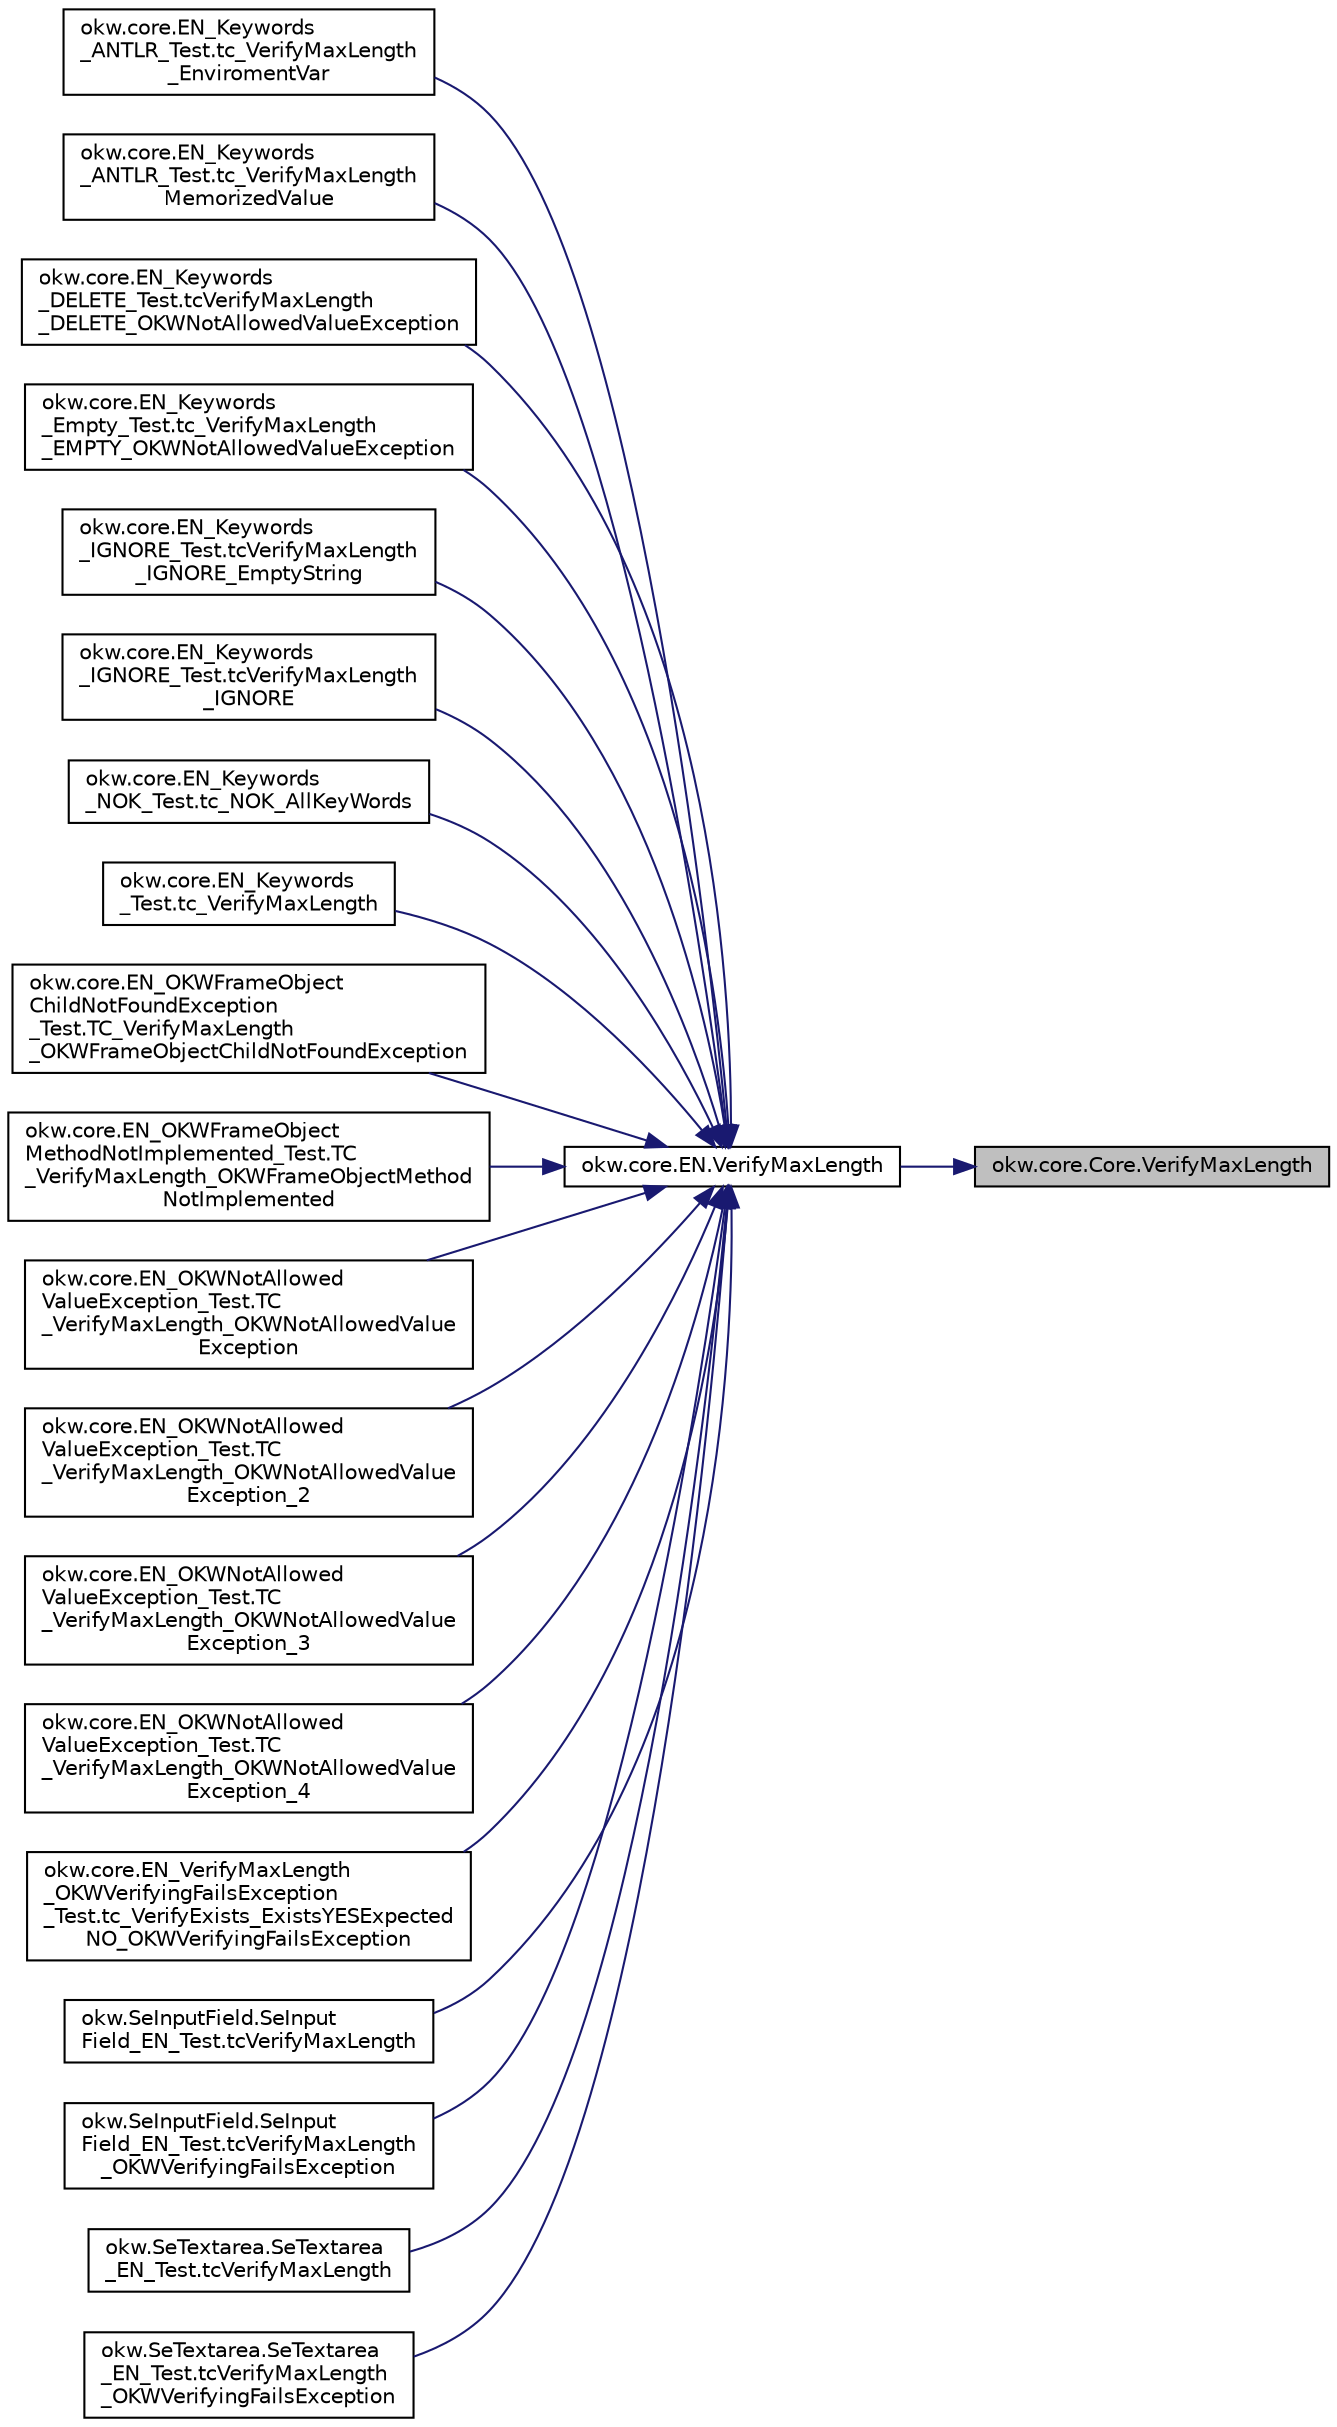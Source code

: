 digraph "okw.core.Core.VerifyMaxLength"
{
 // INTERACTIVE_SVG=YES
 // LATEX_PDF_SIZE
  edge [fontname="Helvetica",fontsize="10",labelfontname="Helvetica",labelfontsize="10"];
  node [fontname="Helvetica",fontsize="10",shape=record];
  rankdir="RL";
  Node4206 [label="okw.core.Core.VerifyMaxLength",height=0.2,width=0.4,color="black", fillcolor="grey75", style="filled", fontcolor="black",tooltip="Checks the maximum number of characters that can be entered."];
  Node4206 -> Node4207 [dir="back",color="midnightblue",fontsize="10",style="solid",fontname="Helvetica"];
  Node4207 [label="okw.core.EN.VerifyMaxLength",height=0.2,width=0.4,color="black", fillcolor="white", style="filled",URL="$classokw_1_1core_1_1_e_n.html#a49f6f37be28bbc0bef197313cafc8d96",tooltip="Checks the maximum number of characters that can be entered."];
  Node4207 -> Node4208 [dir="back",color="midnightblue",fontsize="10",style="solid",fontname="Helvetica"];
  Node4208 [label="okw.core.EN_Keywords\l_ANTLR_Test.tc_VerifyMaxLength\l_EnviromentVar",height=0.2,width=0.4,color="black", fillcolor="white", style="filled",URL="$classokw_1_1core_1_1_e_n___keywords___a_n_t_l_r___test.html#ad36184ae59945370ce9c7597f63445a2",tooltip=" "];
  Node4207 -> Node4209 [dir="back",color="midnightblue",fontsize="10",style="solid",fontname="Helvetica"];
  Node4209 [label="okw.core.EN_Keywords\l_ANTLR_Test.tc_VerifyMaxLength\lMemorizedValue",height=0.2,width=0.4,color="black", fillcolor="white", style="filled",URL="$classokw_1_1core_1_1_e_n___keywords___a_n_t_l_r___test.html#a38469c3be9d34d940c079d57dd294c84",tooltip=" "];
  Node4207 -> Node4210 [dir="back",color="midnightblue",fontsize="10",style="solid",fontname="Helvetica"];
  Node4210 [label="okw.core.EN_Keywords\l_DELETE_Test.tcVerifyMaxLength\l_DELETE_OKWNotAllowedValueException",height=0.2,width=0.4,color="black", fillcolor="white", style="filled",URL="$classokw_1_1core_1_1_e_n___keywords___d_e_l_e_t_e___test.html#ae703d2e0a53ed7a3743aa948d2b1fac0",tooltip="DELETE ist ein nicht erlaubter Wert im Schlüsselwort EN.VeryfyMaxLength(String,String)."];
  Node4207 -> Node4211 [dir="back",color="midnightblue",fontsize="10",style="solid",fontname="Helvetica"];
  Node4211 [label="okw.core.EN_Keywords\l_Empty_Test.tc_VerifyMaxLength\l_EMPTY_OKWNotAllowedValueException",height=0.2,width=0.4,color="black", fillcolor="white", style="filled",URL="$classokw_1_1core_1_1_e_n___keywords___empty___test.html#a03462f6faba610737783e41445605949",tooltip="EMPTY ist ein nicht erlaubter Wert im Schlüsselwort EN.VerifyMaxLength(String,String)."];
  Node4207 -> Node4212 [dir="back",color="midnightblue",fontsize="10",style="solid",fontname="Helvetica"];
  Node4212 [label="okw.core.EN_Keywords\l_IGNORE_Test.tcVerifyMaxLength\l_IGNORE_EmptyString",height=0.2,width=0.4,color="black", fillcolor="white", style="filled",URL="$classokw_1_1core_1_1_e_n___keywords___i_g_n_o_r_e___test.html#a6e13fce564fe24a3d51050774a856155",tooltip="Prüft ob das Schlüsselwort VerifyMaxLength( FN, \"\" ) nicht ausgeführt wird."];
  Node4207 -> Node4213 [dir="back",color="midnightblue",fontsize="10",style="solid",fontname="Helvetica"];
  Node4213 [label="okw.core.EN_Keywords\l_IGNORE_Test.tcVerifyMaxLength\l_IGNORE",height=0.2,width=0.4,color="black", fillcolor="white", style="filled",URL="$classokw_1_1core_1_1_e_n___keywords___i_g_n_o_r_e___test.html#a1b8ca1207521066fcbf424027d03b60e",tooltip="Prüft ob das Schlüsselwort VerifyMaxLength( FN, \"${IGNORE}\" ) nicht ausgeführt wird."];
  Node4207 -> Node4214 [dir="back",color="midnightblue",fontsize="10",style="solid",fontname="Helvetica"];
  Node4214 [label="okw.core.EN_Keywords\l_NOK_Test.tc_NOK_AllKeyWords",height=0.2,width=0.4,color="black", fillcolor="white", style="filled",URL="$classokw_1_1core_1_1_e_n___keywords___n_o_k___test.html#a81a960a2341dfb0e27da7871291c84dc",tooltip="Prüft methoden aufruf für einen einfachen Click."];
  Node4207 -> Node4215 [dir="back",color="midnightblue",fontsize="10",style="solid",fontname="Helvetica"];
  Node4215 [label="okw.core.EN_Keywords\l_Test.tc_VerifyMaxLength",height=0.2,width=0.4,color="black", fillcolor="white", style="filled",URL="$classokw_1_1core_1_1_e_n___keywords___test.html#a0bb2fb2ab2b21c6a3d7594fe871b8529",tooltip="\"Normaler\" Testfall für das Schlüsselwort EN.VerifyMaxLenth(String,String)."];
  Node4207 -> Node4216 [dir="back",color="midnightblue",fontsize="10",style="solid",fontname="Helvetica"];
  Node4216 [label="okw.core.EN_OKWFrameObject\lChildNotFoundException\l_Test.TC_VerifyMaxLength\l_OKWFrameObjectChildNotFoundException",height=0.2,width=0.4,color="black", fillcolor="white", style="filled",URL="$classokw_1_1core_1_1_e_n___o_k_w_frame_object_child_not_found_exception___test.html#a414dd4c1b718f8a8f8056d60a5c54727",tooltip="Prüft, ob die Ausnahme OKWFrameObjectChildNotFoundException durch die LFC-VerifyMaxLength ausgelöst w..."];
  Node4207 -> Node4217 [dir="back",color="midnightblue",fontsize="10",style="solid",fontname="Helvetica"];
  Node4217 [label="okw.core.EN_OKWFrameObject\lMethodNotImplemented_Test.TC\l_VerifyMaxLength_OKWFrameObjectMethod\lNotImplemented",height=0.2,width=0.4,color="black", fillcolor="white", style="filled",URL="$classokw_1_1core_1_1_e_n___o_k_w_frame_object_method_not_implemented___test.html#a20935050b85f5ba06822ce625a35e6f6",tooltip="Prüft ob die Ausnahme OKWFrameObjectMethodNotImplemented von VerifyMaxLength( FN, ExpVal ) ausgelöst ..."];
  Node4207 -> Node4218 [dir="back",color="midnightblue",fontsize="10",style="solid",fontname="Helvetica"];
  Node4218 [label="okw.core.EN_OKWNotAllowed\lValueException_Test.TC\l_VerifyMaxLength_OKWNotAllowedValue\lException",height=0.2,width=0.4,color="black", fillcolor="white", style="filled",URL="$classokw_1_1core_1_1_e_n___o_k_w_not_allowed_value_exception___test.html#a13e964f1161a21f1e42d9a4eb79715eb",tooltip="Prüft ob die Ausnahme OKWNotAllowedValueException durch die VerifyMaxLength(String,..."];
  Node4207 -> Node4219 [dir="back",color="midnightblue",fontsize="10",style="solid",fontname="Helvetica"];
  Node4219 [label="okw.core.EN_OKWNotAllowed\lValueException_Test.TC\l_VerifyMaxLength_OKWNotAllowedValue\lException_2",height=0.2,width=0.4,color="black", fillcolor="white", style="filled",URL="$classokw_1_1core_1_1_e_n___o_k_w_not_allowed_value_exception___test.html#a2dd16512e3ea94e691dbe0d7dc3ee03d",tooltip="Prüft ob die Ausnahme OKWNotAllowedValueException durch die VerifyMaxLength(String,..."];
  Node4207 -> Node4220 [dir="back",color="midnightblue",fontsize="10",style="solid",fontname="Helvetica"];
  Node4220 [label="okw.core.EN_OKWNotAllowed\lValueException_Test.TC\l_VerifyMaxLength_OKWNotAllowedValue\lException_3",height=0.2,width=0.4,color="black", fillcolor="white", style="filled",URL="$classokw_1_1core_1_1_e_n___o_k_w_not_allowed_value_exception___test.html#a03d32c17b2ae39e1fb5a5000821a4ee5",tooltip="Prüft ob die Ausnahme OKWNotAllowedValueException durch die VerifyMaxLength(String,..."];
  Node4207 -> Node4221 [dir="back",color="midnightblue",fontsize="10",style="solid",fontname="Helvetica"];
  Node4221 [label="okw.core.EN_OKWNotAllowed\lValueException_Test.TC\l_VerifyMaxLength_OKWNotAllowedValue\lException_4",height=0.2,width=0.4,color="black", fillcolor="white", style="filled",URL="$classokw_1_1core_1_1_e_n___o_k_w_not_allowed_value_exception___test.html#aaebd16416c8431f3b2026454131e668c",tooltip="Prüft ob die Ausnahme OKWNotAllowedValueException durch die VerifyMaxLength(String,..."];
  Node4207 -> Node4222 [dir="back",color="midnightblue",fontsize="10",style="solid",fontname="Helvetica"];
  Node4222 [label="okw.core.EN_VerifyMaxLength\l_OKWVerifyingFailsException\l_Test.tc_VerifyExists_ExistsYESExpected\lNO_OKWVerifyingFailsException",height=0.2,width=0.4,color="black", fillcolor="white", style="filled",URL="$classokw_1_1core_1_1_e_n___verify_max_length___o_k_w_verifying_fails_exception___test.html#aecce52532669542bf44e20001ace40c1",tooltip="Prüft, ob die Ausnahme OKWVerifyingFailsException bei einem Soll/Ist-Vergleich ausgelöst wird."];
  Node4207 -> Node4223 [dir="back",color="midnightblue",fontsize="10",style="solid",fontname="Helvetica"];
  Node4223 [label="okw.SeInputField.SeInput\lField_EN_Test.tcVerifyMaxLength",height=0.2,width=0.4,color="black", fillcolor="white", style="filled",URL="$classokw_1_1_se_input_field_1_1_se_input_field___e_n___test.html#a1cf1d6eb3e0cfc276d639d72f3755f57",tooltip="Prüft, ob die Methode VerifyMaxLength für SeInputField implementiert ist."];
  Node4207 -> Node4224 [dir="back",color="midnightblue",fontsize="10",style="solid",fontname="Helvetica"];
  Node4224 [label="okw.SeInputField.SeInput\lField_EN_Test.tcVerifyMaxLength\l_OKWVerifyingFailsException",height=0.2,width=0.4,color="black", fillcolor="white", style="filled",URL="$classokw_1_1_se_input_field_1_1_se_input_field___e_n___test.html#a91151563a4f88eb564144b9538ffb1fa",tooltip="Prüft, ob die Methode VerifyMaxLength bei einer Soll/Ist Abweichung die Ausnahme OKWVerifyingFailsExc..."];
  Node4207 -> Node4225 [dir="back",color="midnightblue",fontsize="10",style="solid",fontname="Helvetica"];
  Node4225 [label="okw.SeTextarea.SeTextarea\l_EN_Test.tcVerifyMaxLength",height=0.2,width=0.4,color="black", fillcolor="white", style="filled",URL="$classokw_1_1_se_textarea_1_1_se_textarea___e_n___test.html#a02ed0e68a742a70213b4b721039bed86",tooltip="Prüft, ob die Methode VerifyMaxValue für SeTextarea implementiert ist."];
  Node4207 -> Node4226 [dir="back",color="midnightblue",fontsize="10",style="solid",fontname="Helvetica"];
  Node4226 [label="okw.SeTextarea.SeTextarea\l_EN_Test.tcVerifyMaxLength\l_OKWVerifyingFailsException",height=0.2,width=0.4,color="black", fillcolor="white", style="filled",URL="$classokw_1_1_se_textarea_1_1_se_textarea___e_n___test.html#a857c5f0d7c1cfb4b54af715a4f1c6f27",tooltip="Prüft, ob die Methode VerifyMaxValue für eine Abweichung eine OKWVerifyingFailsException - Ausnahme a..."];
}
